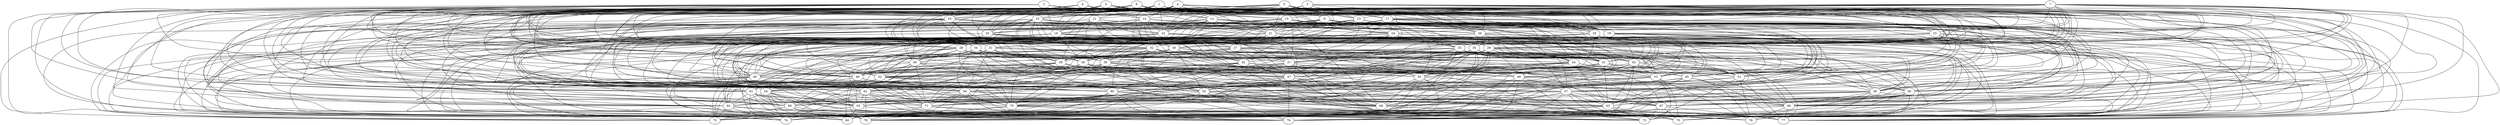 graph g {0;1;2;3;4;5;6;7;8;9;10;11;12;13;14;15;16;17;18;19;20;21;22;23;24;25;26;27;28;29;30;31;32;33;34;35;36;37;38;39;40;41;42;43;44;45;46;47;48;49;50;51;52;53;54;55;56;57;58;59;60;61;62;63;64;65;66;67;68;69;70;71;72;73;74;75;76;77;78;79;80;0 -- 10;0 -- 11;0 -- 12;0 -- 15;0 -- 19;0 -- 20;0 -- 21;0 -- 24;0 -- 31;0 -- 32;0 -- 34;0 -- 35;0 -- 36;0 -- 45;0 -- 58;0 -- 59;0 -- 61;0 -- 62;0 -- 63;0 -- 72;1 -- 9;1 -- 11;1 -- 13;1 -- 16;1 -- 18;1 -- 20;1 -- 22;1 -- 25;1 -- 30;1 -- 32;1 -- 33;1 -- 35;1 -- 37;1 -- 46;1 -- 57;1 -- 59;1 -- 60;1 -- 62;1 -- 64;1 -- 73;2 -- 9;2 -- 10;2 -- 14;2 -- 17;2 -- 18;2 -- 19;2 -- 23;2 -- 26;2 -- 30;2 -- 31;2 -- 33;2 -- 34;2 -- 38;2 -- 47;2 -- 57;2 -- 58;2 -- 60;2 -- 61;2 -- 65;2 -- 74;3 -- 9;3 -- 13;3 -- 14;3 -- 15;3 -- 18;3 -- 22;3 -- 23;3 -- 24;3 -- 28;3 -- 29;3 -- 34;3 -- 35;3 -- 39;3 -- 48;3 -- 55;3 -- 56;3 -- 61;3 -- 62;3 -- 66;3 -- 75;4 -- 10;4 -- 12;4 -- 14;4 -- 16;4 -- 19;4 -- 21;4 -- 23;4 -- 25;4 -- 27;4 -- 29;4 -- 33;4 -- 35;4 -- 40;4 -- 49;4 -- 54;4 -- 56;4 -- 60;4 -- 62;4 -- 67;4 -- 76;5 -- 11;5 -- 12;5 -- 13;5 -- 17;5 -- 20;5 -- 21;5 -- 22;5 -- 26;5 -- 27;5 -- 28;5 -- 33;5 -- 34;5 -- 41;5 -- 50;5 -- 54;5 -- 55;5 -- 60;5 -- 61;5 -- 68;5 -- 77;6 -- 9;6 -- 12;6 -- 16;6 -- 17;6 -- 18;6 -- 21;6 -- 25;6 -- 26;6 -- 28;6 -- 29;6 -- 31;6 -- 32;6 -- 42;6 -- 51;6 -- 55;6 -- 56;6 -- 58;6 -- 59;6 -- 69;6 -- 78;7 -- 10;7 -- 13;7 -- 15;7 -- 17;7 -- 19;7 -- 22;7 -- 24;7 -- 26;7 -- 27;7 -- 29;7 -- 30;7 -- 32;7 -- 43;7 -- 52;7 -- 54;7 -- 56;7 -- 57;7 -- 59;7 -- 70;7 -- 79;8 -- 11;8 -- 14;8 -- 15;8 -- 16;8 -- 20;8 -- 23;8 -- 24;8 -- 25;8 -- 27;8 -- 28;8 -- 30;8 -- 31;8 -- 44;8 -- 53;8 -- 54;8 -- 55;8 -- 57;8 -- 58;8 -- 71;8 -- 80;9 -- 19;9 -- 20;9 -- 21;9 -- 24;9 -- 27;9 -- 40;9 -- 41;9 -- 43;9 -- 44;9 -- 45;9 -- 54;9 -- 67;9 -- 68;9 -- 70;9 -- 71;9 -- 72;10 -- 18;10 -- 20;10 -- 22;10 -- 25;10 -- 28;10 -- 39;10 -- 41;10 -- 42;10 -- 44;10 -- 46;10 -- 55;10 -- 66;10 -- 68;10 -- 69;10 -- 71;10 -- 73;11 -- 18;11 -- 19;11 -- 23;11 -- 26;11 -- 29;11 -- 39;11 -- 40;11 -- 42;11 -- 43;11 -- 47;11 -- 56;11 -- 66;11 -- 67;11 -- 69;11 -- 70;11 -- 74;12 -- 18;12 -- 22;12 -- 23;12 -- 24;12 -- 30;12 -- 37;12 -- 38;12 -- 43;12 -- 44;12 -- 48;12 -- 57;12 -- 64;12 -- 65;12 -- 70;12 -- 71;12 -- 75;13 -- 19;13 -- 21;13 -- 23;13 -- 25;13 -- 31;13 -- 36;13 -- 38;13 -- 42;13 -- 44;13 -- 49;13 -- 58;13 -- 63;13 -- 65;13 -- 69;13 -- 71;13 -- 76;14 -- 20;14 -- 21;14 -- 22;14 -- 26;14 -- 32;14 -- 36;14 -- 37;14 -- 42;14 -- 43;14 -- 50;14 -- 59;14 -- 63;14 -- 64;14 -- 69;14 -- 70;14 -- 77;15 -- 18;15 -- 21;15 -- 25;15 -- 26;15 -- 33;15 -- 37;15 -- 38;15 -- 40;15 -- 41;15 -- 51;15 -- 60;15 -- 64;15 -- 65;15 -- 67;15 -- 68;15 -- 78;16 -- 19;16 -- 22;16 -- 24;16 -- 26;16 -- 34;16 -- 36;16 -- 38;16 -- 39;16 -- 41;16 -- 52;16 -- 61;16 -- 63;16 -- 65;16 -- 66;16 -- 68;16 -- 79;17 -- 20;17 -- 23;17 -- 24;17 -- 25;17 -- 35;17 -- 36;17 -- 37;17 -- 39;17 -- 40;17 -- 53;17 -- 62;17 -- 63;17 -- 64;17 -- 66;17 -- 67;17 -- 80;18 -- 27;18 -- 36;18 -- 49;18 -- 50;18 -- 52;18 -- 53;18 -- 54;18 -- 63;18 -- 76;18 -- 77;18 -- 79;18 -- 80;19 -- 28;19 -- 37;19 -- 48;19 -- 50;19 -- 51;19 -- 53;19 -- 55;19 -- 64;19 -- 75;19 -- 77;19 -- 78;19 -- 80;20 -- 29;20 -- 38;20 -- 48;20 -- 49;20 -- 51;20 -- 52;20 -- 56;20 -- 65;20 -- 75;20 -- 76;20 -- 78;20 -- 79;21 -- 30;21 -- 39;21 -- 46;21 -- 47;21 -- 52;21 -- 53;21 -- 57;21 -- 66;21 -- 73;21 -- 74;21 -- 79;21 -- 80;22 -- 31;22 -- 40;22 -- 45;22 -- 47;22 -- 51;22 -- 53;22 -- 58;22 -- 67;22 -- 72;22 -- 74;22 -- 78;22 -- 80;23 -- 32;23 -- 41;23 -- 45;23 -- 46;23 -- 51;23 -- 52;23 -- 59;23 -- 68;23 -- 72;23 -- 73;23 -- 78;23 -- 79;24 -- 33;24 -- 42;24 -- 46;24 -- 47;24 -- 49;24 -- 50;24 -- 60;24 -- 69;24 -- 73;24 -- 74;24 -- 76;24 -- 77;25 -- 34;25 -- 43;25 -- 45;25 -- 47;25 -- 48;25 -- 50;25 -- 61;25 -- 70;25 -- 72;25 -- 74;25 -- 75;25 -- 77;26 -- 35;26 -- 44;26 -- 45;26 -- 46;26 -- 48;26 -- 49;26 -- 62;26 -- 71;26 -- 72;26 -- 73;26 -- 75;26 -- 76;27 -- 37;27 -- 38;27 -- 39;27 -- 42;27 -- 46;27 -- 47;27 -- 48;27 -- 51;27 -- 58;27 -- 59;27 -- 61;27 -- 62;27 -- 63;27 -- 72;28 -- 36;28 -- 38;28 -- 40;28 -- 43;28 -- 45;28 -- 47;28 -- 49;28 -- 52;28 -- 57;28 -- 59;28 -- 60;28 -- 62;28 -- 64;28 -- 73;29 -- 36;29 -- 37;29 -- 41;29 -- 44;29 -- 45;29 -- 46;29 -- 50;29 -- 53;29 -- 57;29 -- 58;29 -- 60;29 -- 61;29 -- 65;29 -- 74;30 -- 36;30 -- 40;30 -- 41;30 -- 42;30 -- 45;30 -- 49;30 -- 50;30 -- 51;30 -- 55;30 -- 56;30 -- 61;30 -- 62;30 -- 66;30 -- 75;31 -- 37;31 -- 39;31 -- 41;31 -- 43;31 -- 46;31 -- 48;31 -- 50;31 -- 52;31 -- 54;31 -- 56;31 -- 60;31 -- 62;31 -- 67;31 -- 76;32 -- 38;32 -- 39;32 -- 40;32 -- 44;32 -- 47;32 -- 48;32 -- 49;32 -- 53;32 -- 54;32 -- 55;32 -- 60;32 -- 61;32 -- 68;32 -- 77;33 -- 36;33 -- 39;33 -- 43;33 -- 44;33 -- 45;33 -- 48;33 -- 52;33 -- 53;33 -- 55;33 -- 56;33 -- 58;33 -- 59;33 -- 69;33 -- 78;34 -- 37;34 -- 40;34 -- 42;34 -- 44;34 -- 46;34 -- 49;34 -- 51;34 -- 53;34 -- 54;34 -- 56;34 -- 57;34 -- 59;34 -- 70;34 -- 79;35 -- 38;35 -- 41;35 -- 42;35 -- 43;35 -- 47;35 -- 50;35 -- 51;35 -- 52;35 -- 54;35 -- 55;35 -- 57;35 -- 58;35 -- 71;35 -- 80;36 -- 46;36 -- 47;36 -- 48;36 -- 51;36 -- 54;36 -- 67;36 -- 68;36 -- 70;36 -- 71;36 -- 72;37 -- 45;37 -- 47;37 -- 49;37 -- 52;37 -- 55;37 -- 66;37 -- 68;37 -- 69;37 -- 71;37 -- 73;38 -- 45;38 -- 46;38 -- 50;38 -- 53;38 -- 56;38 -- 66;38 -- 67;38 -- 69;38 -- 70;38 -- 74;39 -- 45;39 -- 49;39 -- 50;39 -- 51;39 -- 57;39 -- 64;39 -- 65;39 -- 70;39 -- 71;39 -- 75;40 -- 46;40 -- 48;40 -- 50;40 -- 52;40 -- 58;40 -- 63;40 -- 65;40 -- 69;40 -- 71;40 -- 76;41 -- 47;41 -- 48;41 -- 49;41 -- 53;41 -- 59;41 -- 63;41 -- 64;41 -- 69;41 -- 70;41 -- 77;42 -- 45;42 -- 48;42 -- 52;42 -- 53;42 -- 60;42 -- 64;42 -- 65;42 -- 67;42 -- 68;42 -- 78;43 -- 46;43 -- 49;43 -- 51;43 -- 53;43 -- 61;43 -- 63;43 -- 65;43 -- 66;43 -- 68;43 -- 79;44 -- 47;44 -- 50;44 -- 51;44 -- 52;44 -- 62;44 -- 63;44 -- 64;44 -- 66;44 -- 67;44 -- 80;45 -- 54;45 -- 63;45 -- 76;45 -- 77;45 -- 79;45 -- 80;46 -- 55;46 -- 64;46 -- 75;46 -- 77;46 -- 78;46 -- 80;47 -- 56;47 -- 65;47 -- 75;47 -- 76;47 -- 78;47 -- 79;48 -- 57;48 -- 66;48 -- 73;48 -- 74;48 -- 79;48 -- 80;49 -- 58;49 -- 67;49 -- 72;49 -- 74;49 -- 78;49 -- 80;50 -- 59;50 -- 68;50 -- 72;50 -- 73;50 -- 78;50 -- 79;51 -- 60;51 -- 69;51 -- 73;51 -- 74;51 -- 76;51 -- 77;52 -- 61;52 -- 70;52 -- 72;52 -- 74;52 -- 75;52 -- 77;53 -- 62;53 -- 71;53 -- 72;53 -- 73;53 -- 75;53 -- 76;54 -- 64;54 -- 65;54 -- 66;54 -- 69;54 -- 73;54 -- 74;54 -- 75;54 -- 78;55 -- 63;55 -- 65;55 -- 67;55 -- 70;55 -- 72;55 -- 74;55 -- 76;55 -- 79;56 -- 63;56 -- 64;56 -- 68;56 -- 71;56 -- 72;56 -- 73;56 -- 77;56 -- 80;57 -- 63;57 -- 67;57 -- 68;57 -- 69;57 -- 72;57 -- 76;57 -- 77;57 -- 78;58 -- 64;58 -- 66;58 -- 68;58 -- 70;58 -- 73;58 -- 75;58 -- 77;58 -- 79;59 -- 65;59 -- 66;59 -- 67;59 -- 71;59 -- 74;59 -- 75;59 -- 76;59 -- 80;60 -- 63;60 -- 66;60 -- 70;60 -- 71;60 -- 72;60 -- 75;60 -- 79;60 -- 80;61 -- 64;61 -- 67;61 -- 69;61 -- 71;61 -- 73;61 -- 76;61 -- 78;61 -- 80;62 -- 65;62 -- 68;62 -- 69;62 -- 70;62 -- 74;62 -- 77;62 -- 78;62 -- 79;63 -- 73;63 -- 74;63 -- 75;63 -- 78;64 -- 72;64 -- 74;64 -- 76;64 -- 79;65 -- 72;65 -- 73;65 -- 77;65 -- 80;66 -- 72;66 -- 76;66 -- 77;66 -- 78;67 -- 73;67 -- 75;67 -- 77;67 -- 79;68 -- 74;68 -- 75;68 -- 76;68 -- 80;69 -- 72;69 -- 75;69 -- 79;69 -- 80;70 -- 73;70 -- 76;70 -- 78;70 -- 80;71 -- 74;71 -- 77;71 -- 78;71 -- 79;}